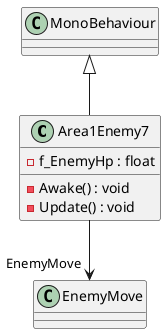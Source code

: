 @startuml
class Area1Enemy7 {
    - f_EnemyHp : float
    - Awake() : void
    - Update() : void
}
MonoBehaviour <|-- Area1Enemy7
Area1Enemy7 --> "EnemyMove" EnemyMove
@enduml
